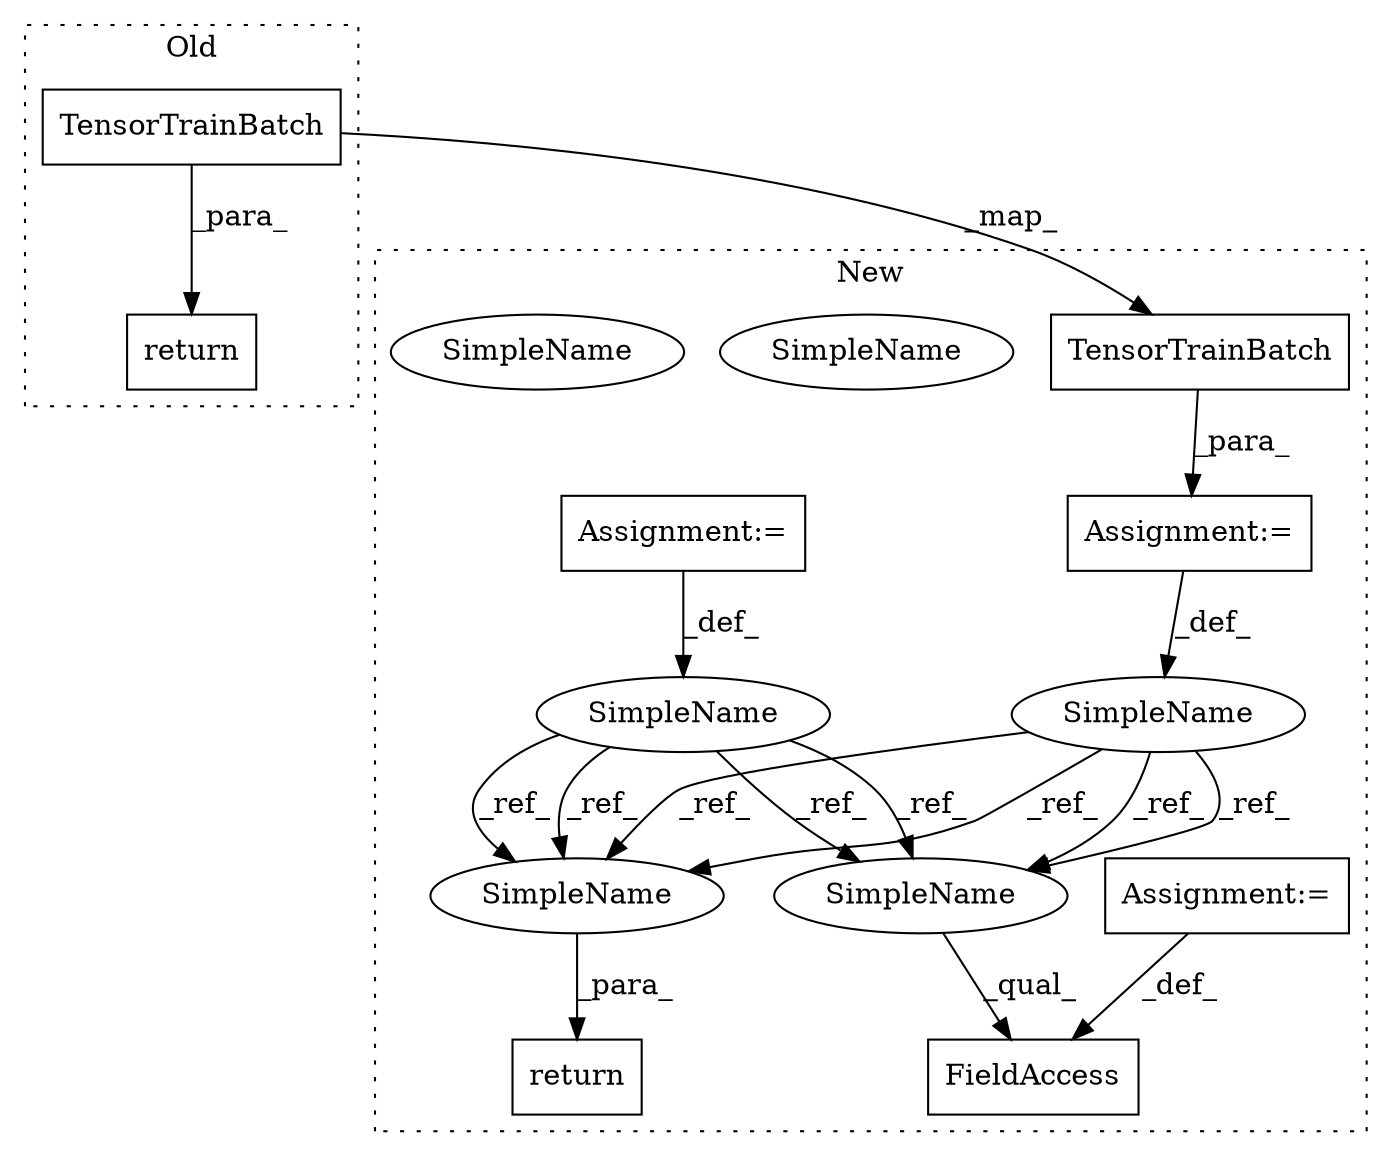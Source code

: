 digraph G {
subgraph cluster0 {
1 [label="TensorTrainBatch" a="32" s="13884,13955" l="17,1" shape="box"];
7 [label="return" a="41" s="13877" l="7" shape="box"];
label = "Old";
style="dotted";
}
subgraph cluster1 {
2 [label="TensorTrainBatch" a="32" s="13946,14017" l="17,1" shape="box"];
3 [label="FieldAccess" a="22" s="14105" l="17" shape="box"];
4 [label="Assignment:=" a="7" s="14122" l="1" shape="box"];
5 [label="Assignment:=" a="7" s="13945" l="1" shape="box"];
6 [label="Assignment:=" a="7" s="14043" l="1" shape="box"];
8 [label="SimpleName" a="42" s="14040" l="3" shape="ellipse"];
9 [label="return" a="41" s="14134" l="7" shape="box"];
10 [label="SimpleName" a="42" s="13942" l="3" shape="ellipse"];
11 [label="SimpleName" a="42" s="14105" l="3" shape="ellipse"];
12 [label="SimpleName" a="42" s="14141" l="3" shape="ellipse"];
13 [label="SimpleName" a="42" s="14141" l="3" shape="ellipse"];
14 [label="SimpleName" a="42" s="14105" l="3" shape="ellipse"];
label = "New";
style="dotted";
}
1 -> 7 [label="_para_"];
1 -> 2 [label="_map_"];
2 -> 5 [label="_para_"];
4 -> 3 [label="_def_"];
5 -> 10 [label="_def_"];
6 -> 8 [label="_def_"];
8 -> 13 [label="_ref_"];
8 -> 14 [label="_ref_"];
8 -> 14 [label="_ref_"];
8 -> 13 [label="_ref_"];
10 -> 14 [label="_ref_"];
10 -> 13 [label="_ref_"];
10 -> 13 [label="_ref_"];
10 -> 14 [label="_ref_"];
13 -> 9 [label="_para_"];
14 -> 3 [label="_qual_"];
}